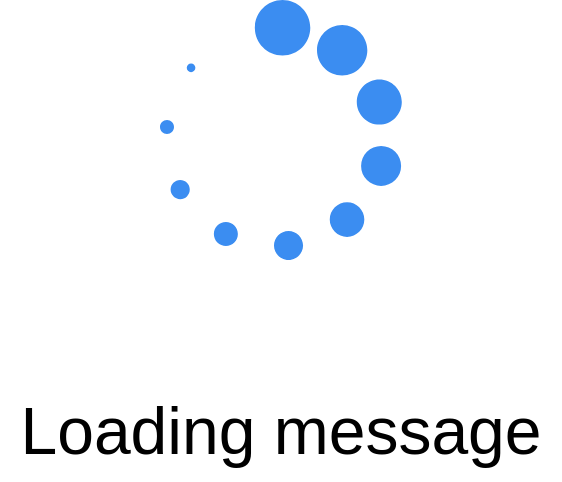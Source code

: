 <mxfile version="20.8.21" type="github">
  <diagram name="Page-1" id="c9db0220-8083-56f3-ca83-edcdcd058819">
    <mxGraphModel dx="1985" dy="1155" grid="1" gridSize="10" guides="1" tooltips="1" connect="1" arrows="1" fold="1" page="1" pageScale="1.5" pageWidth="826" pageHeight="1169" background="none" math="0" shadow="0">
      <root>
        <mxCell id="0" style=";html=1;" />
        <mxCell id="1" style=";html=1;" parent="0" />
        <mxCell id="4U7HyFoiNLyfHuLxadOc-3" value="&lt;font style=&quot;font-size: 33px;&quot;&gt;Loading message&lt;/font&gt;" style="text;html=1;align=center;verticalAlign=middle;resizable=0;points=[];autosize=1;strokeColor=none;fillColor=none;" vertex="1" parent="1">
          <mxGeometry x="479" y="400" width="280" height="50" as="geometry" />
        </mxCell>
        <mxCell id="4U7HyFoiNLyfHuLxadOc-4" value="" style="sketch=0;html=1;aspect=fixed;strokeColor=none;shadow=0;align=center;verticalAlign=top;fillColor=#3B8DF1;shape=mxgraph.gcp2.loading_2;fontSize=33;" vertex="1" parent="1">
          <mxGeometry x="559" y="210" width="120.9" height="130" as="geometry" />
        </mxCell>
      </root>
    </mxGraphModel>
  </diagram>
</mxfile>
